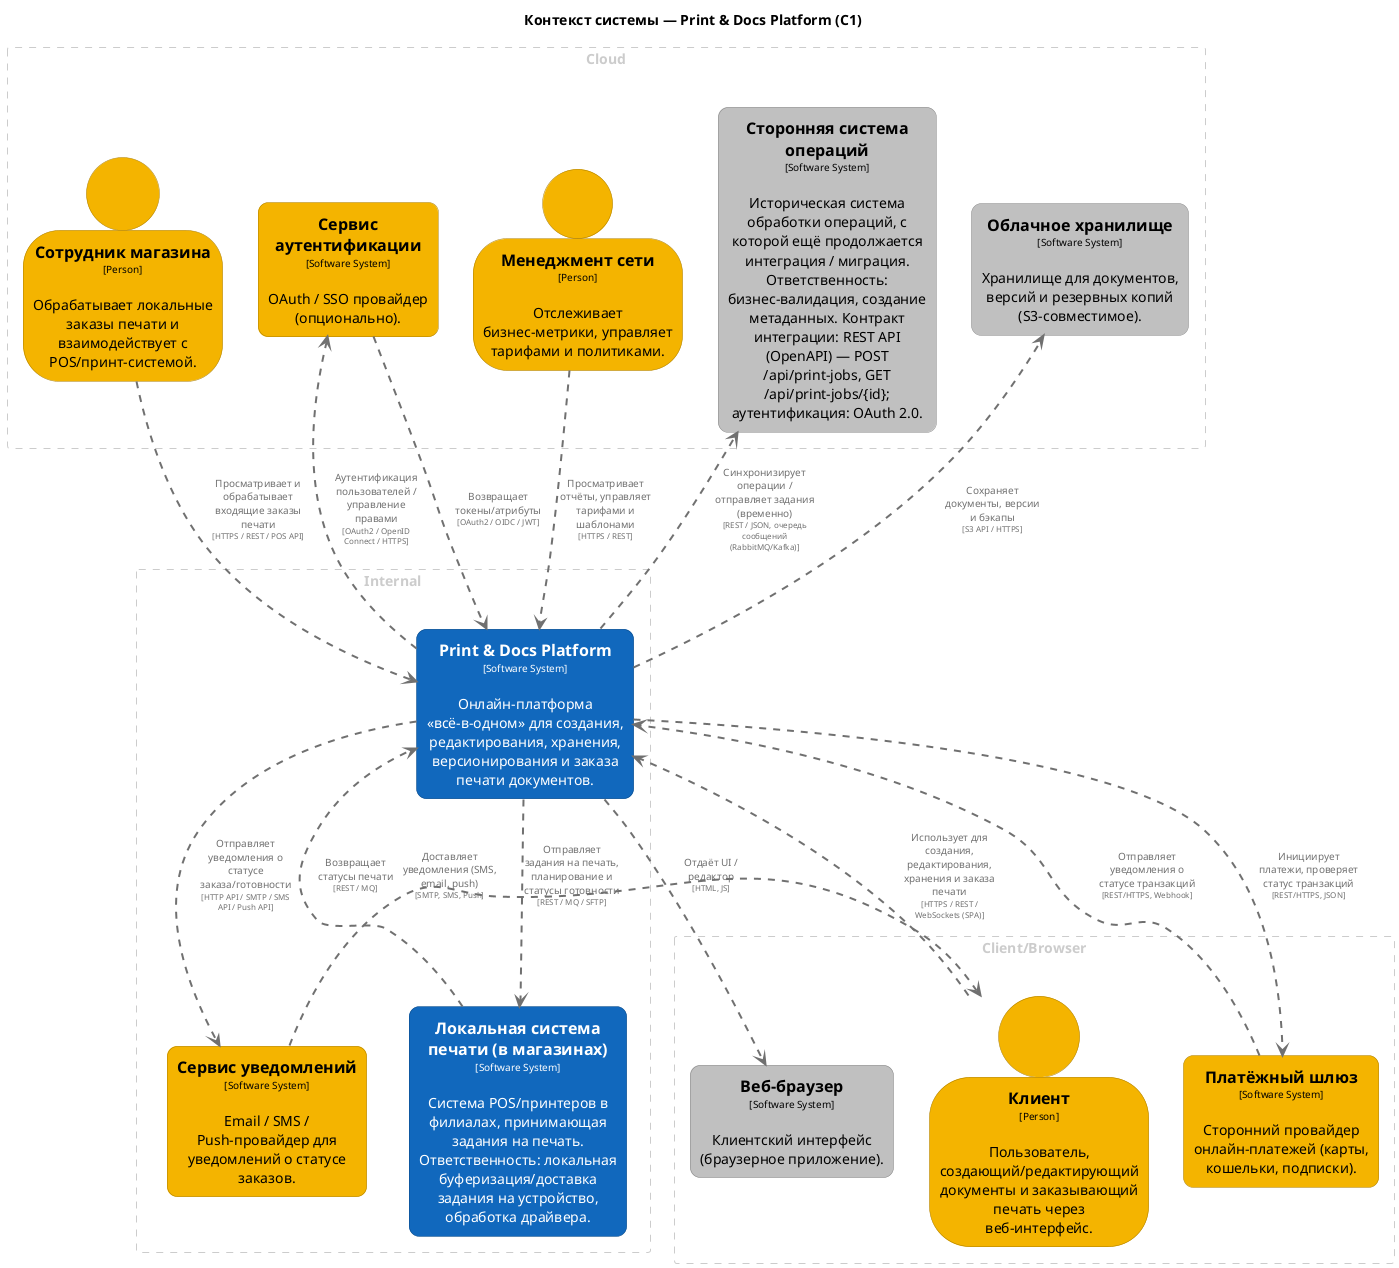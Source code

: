 @startuml
set separator none
title Контекст системы — Print & Docs Platform (C1)

top to bottom direction

skinparam {
  arrowFontSize 10
  defaultTextAlignment center
  wrapWidth 200
  maxMessageSize 100
}

hide stereotype

skinparam rectangle<<PrintDocsPlatform>> {
  BackgroundColor #1168bd
  FontColor #ffffff
  BorderColor #0b4884
  roundCorner 20
  shadowing false
}
skinparam rectangle<<Веббраузер>> {
  BackgroundColor #c0c0c0
  FontColor #000000
  BorderColor #868686
  roundCorner 20
  shadowing false
}
skinparam person<<Клиент>> {
  BackgroundColor #f4b400
  FontColor #000000
  BorderColor #aa7d00
  shadowing false
}
skinparam rectangle<<Локальнаясистемапечативмагазинах>> {
  BackgroundColor #1168bd
  FontColor #ffffff
  BorderColor #0b4884
  roundCorner 20
  shadowing false
}
skinparam person<<Менеджментсети>> {
  BackgroundColor #f4b400
  FontColor #000000
  BorderColor #aa7d00
  shadowing false
}
skinparam rectangle<<Облачноехранилище>> {
  BackgroundColor #c0c0c0
  FontColor #000000
  BorderColor #868686
  roundCorner 20
  shadowing false
}
skinparam rectangle<<Платёжныйшлюз>> {
  BackgroundColor #f4b400
  FontColor #000000
  BorderColor #aa7d00
  roundCorner 20
  shadowing false
}
skinparam rectangle<<Сервисаутентификации>> {
  BackgroundColor #f4b400
  FontColor #000000
  BorderColor #aa7d00
  roundCorner 20
  shadowing false
}
skinparam rectangle<<Сервисуведомлений>> {
  BackgroundColor #f4b400
  FontColor #000000
  BorderColor #aa7d00
  roundCorner 20
  shadowing false
}
skinparam person<<Сотрудникмагазина>> {
  BackgroundColor #f4b400
  FontColor #000000
  BorderColor #aa7d00
  shadowing false
}
skinparam rectangle<<Сторонняясистемаопераций>> {
  BackgroundColor #c0c0c0
  FontColor #000000
  BorderColor #868686
  roundCorner 20
  shadowing false
}

rectangle "Client/Browser" <<group1>> as group1 {
  skinparam RectangleBorderColor<<group1>> #cccccc
  skinparam RectangleFontColor<<group1>> #cccccc
  skinparam RectangleBorderStyle<<group1>> dashed

  person "==Клиент\n<size:10>[Person]</size>\n\nПользователь, создающий/редактирующий документы и заказывающий печать через веб-интерфейс." <<Клиент>> as Клиент
  rectangle "==Платёжный шлюз\n<size:10>[Software System]</size>\n\nСторонний провайдер онлайн-платежей (карты, кошельки, подписки)." <<Платёжныйшлюз>> as Платёжныйшлюз
  rectangle "==Веб-браузер\n<size:10>[Software System]</size>\n\nКлиентский интерфейс (браузерное приложение)." <<Веббраузер>> as Веббраузер
}

rectangle "Cloud" <<group2>> as group2 {
  skinparam RectangleBorderColor<<group2>> #cccccc
  skinparam RectangleFontColor<<group2>> #cccccc
  skinparam RectangleBorderStyle<<group2>> dashed

  rectangle "==Сервис аутентификации\n<size:10>[Software System]</size>\n\nOAuth / SSO провайдер (опционально)." <<Сервисаутентификации>> as Сервисаутентификации
  rectangle "==Сторонняя система операций\n<size:10>[Software System]</size>\n\nИсторическая система обработки операций, с которой ещё продолжается интеграция / миграция. Ответственность: бизнес-валидация, создание метаданных. Контракт интеграции: REST API (OpenAPI) — POST /api/print-jobs, GET /api/print-jobs/{id}; аутентификация: OAuth 2.0." <<Сторонняясистемаопераций>> as Сторонняясистемаопераций
  person "==Сотрудник магазина\n<size:10>[Person]</size>\n\nОбрабатывает локальные заказы печати и взаимодействует с POS/принт-системой." <<Сотрудникмагазина>> as Сотрудникмагазина
  person "==Менеджмент сети\n<size:10>[Person]</size>\n\nОтслеживает бизнес-метрики, управляет тарифами и политиками." <<Менеджментсети>> as Менеджментсети
  rectangle "==Облачное хранилище\n<size:10>[Software System]</size>\n\nХранилище для документов, версий и резервных копий (S3-совместимое)." <<Облачноехранилище>> as Облачноехранилище
}

rectangle "Internal" <<group3>> as group3 {
  skinparam RectangleBorderColor<<group3>> #cccccc
  skinparam RectangleFontColor<<group3>> #cccccc
  skinparam RectangleBorderStyle<<group3>> dashed

  rectangle "==Print & Docs Platform\n<size:10>[Software System]</size>\n\nОнлайн-платформа «всё-в-одном» для создания, редактирования, хранения, версионирования и заказа печати документов." <<PrintDocsPlatform>> as PrintDocsPlatform
  rectangle "==Локальная система печати (в магазинах)\n<size:10>[Software System]</size>\n\nСистема POS/принтеров в филиалах, принимающая задания на печать. Ответственность: локальная буферизация/доставка задания на устройство, обработка драйвера." <<Локальнаясистемапечативмагазинах>> as Локальнаясистемапечативмагазинах
  rectangle "==Сервис уведомлений\n<size:10>[Software System]</size>\n\nEmail / SMS / Push-провайдер для уведомлений о статусе заказов." <<Сервисуведомлений>> as Сервисуведомлений
}


Клиент .[#707070,thickness=2].> PrintDocsPlatform : "<color:#707070>Использует для создания, редактирования, хранения и заказа печати\n<color:#707070><size:8>[HTTPS / REST / WebSockets (SPA)]</size>"
Сотрудникмагазина .[#707070,thickness=2].> PrintDocsPlatform : "<color:#707070>Просматривает и обрабатывает входящие заказы печати\n<color:#707070><size:8>[HTTPS / REST / POS API]</size>"
Менеджментсети .[#707070,thickness=2].> PrintDocsPlatform : "<color:#707070>Просматривает отчёты, управляет тарифами и шаблонами\n<color:#707070><size:8>[HTTPS / REST]</size>"
PrintDocsPlatform .[#707070,thickness=2].> Веббраузер : "<color:#707070>Отдаёт UI / редактор\n<color:#707070><size:8>[HTML, JS]</size>"
PrintDocsPlatform .[#707070,thickness=2].> Платёжныйшлюз : "<color:#707070>Инициирует платежи, проверяет статус транзакций\n<color:#707070><size:8>[REST/HTTPS, JSON]</size>"
Платёжныйшлюз .[#707070,thickness=2].> PrintDocsPlatform : "<color:#707070>Отправляет уведомления о статусе транзакций\n<color:#707070><size:8>[REST/HTTPS, Webhook]</size>"
PrintDocsPlatform .[#707070,thickness=2].> Сторонняясистемаопераций : "<color:#707070>Синхронизирует операции / отправляет задания (временно)\n<color:#707070><size:8>[REST / JSON, очередь сообщений (RabbitMQ/Kafka)]</size>"
PrintDocsPlatform .[#707070,thickness=2].> Локальнаясистемапечативмагазинах : "<color:#707070>Отправляет задания на печать, планирование и статусы готовности\n<color:#707070><size:8>[REST / MQ / SFTP]</size>"
Локальнаясистемапечативмагазинах .[#707070,thickness=2].> PrintDocsPlatform : "<color:#707070>Возвращает статусы печати\n<color:#707070><size:8>[REST / MQ]</size>"
PrintDocsPlatform .[#707070,thickness=2].> Облачноехранилище : "<color:#707070>Сохраняет документы, версии и бэкапы\n<color:#707070><size:8>[S3 API / HTTPS]</size>"
PrintDocsPlatform .[#707070,thickness=2].> Сервисуведомлений : "<color:#707070>Отправляет уведомления о статусе заказа/готовности\n<color:#707070><size:8>[HTTP API / SMTP / SMS API / Push API]</size>"
Сервисуведомлений .[#707070,thickness=2].> Клиент : "<color:#707070>Доставляет уведомления (SMS, email, push)\n<color:#707070><size:8>[SMTP, SMS, Push]</size>"
PrintDocsPlatform .[#707070,thickness=2].> Сервисаутентификации : "<color:#707070>Аутентификация пользователей / управление правами\n<color:#707070><size:8>[OAuth2 / OpenID Connect / HTTPS]</size>"
Сервисаутентификации .[#707070,thickness=2].> PrintDocsPlatform : "<color:#707070>Возвращает токены/атрибуты\n<color:#707070><size:8>[OAuth2 / OIDC / JWT]</size>"
@enduml